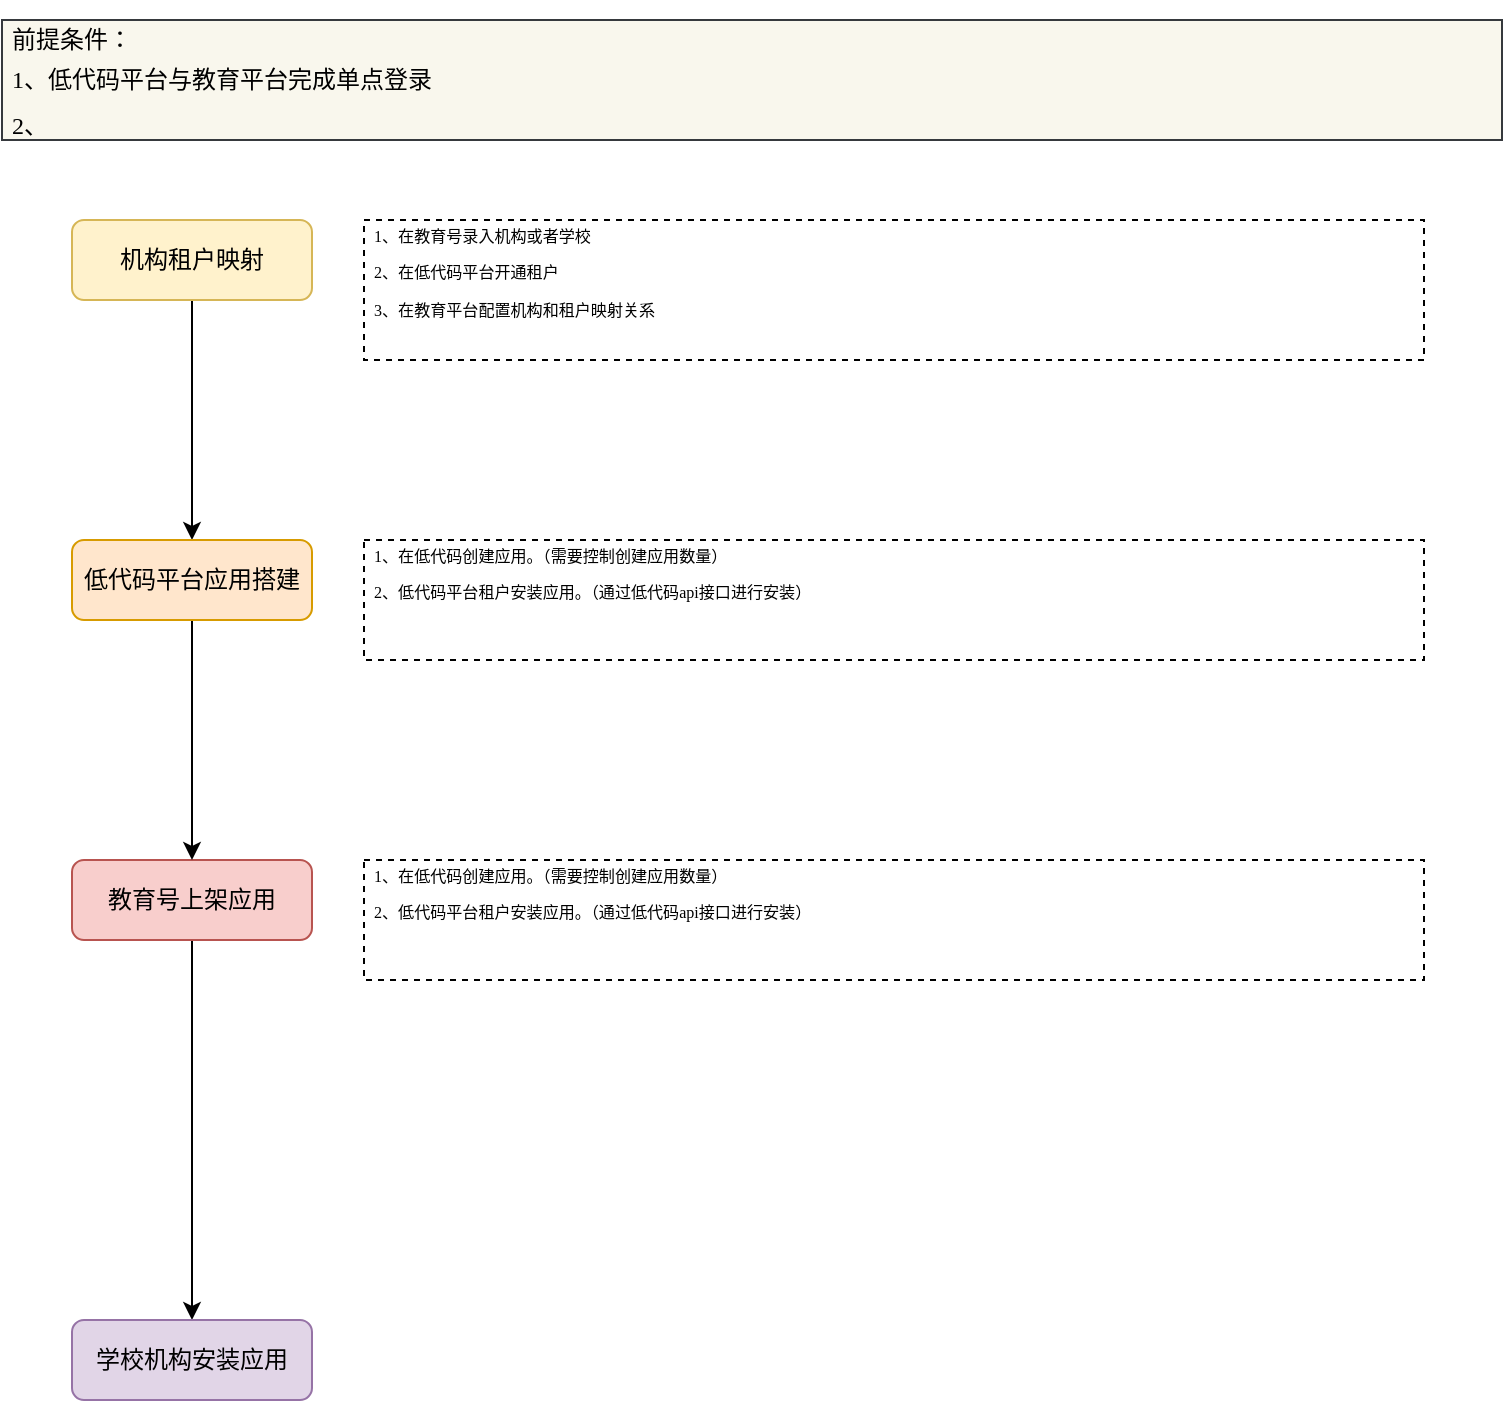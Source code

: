 <mxfile version="21.1.1" type="github">
  <diagram id="C5RBs43oDa-KdzZeNtuy" name="Page-1">
    <mxGraphModel dx="954" dy="562" grid="1" gridSize="10" guides="1" tooltips="1" connect="1" arrows="1" fold="1" page="1" pageScale="1" pageWidth="827" pageHeight="1169" math="0" shadow="0">
      <root>
        <mxCell id="WIyWlLk6GJQsqaUBKTNV-0" />
        <mxCell id="WIyWlLk6GJQsqaUBKTNV-1" parent="WIyWlLk6GJQsqaUBKTNV-0" />
        <mxCell id="R81JF_smsubKMHbJwb_p-6" style="edgeStyle=orthogonalEdgeStyle;rounded=0;orthogonalLoop=1;jettySize=auto;html=1;entryX=0.5;entryY=0;entryDx=0;entryDy=0;" edge="1" parent="WIyWlLk6GJQsqaUBKTNV-1" source="WIyWlLk6GJQsqaUBKTNV-3" target="R81JF_smsubKMHbJwb_p-2">
          <mxGeometry relative="1" as="geometry" />
        </mxCell>
        <mxCell id="WIyWlLk6GJQsqaUBKTNV-3" value="机构租户映射" style="rounded=1;whiteSpace=wrap;html=1;fontSize=12;glass=0;strokeWidth=1;shadow=0;fillColor=#fff2cc;strokeColor=#d6b656;" parent="WIyWlLk6GJQsqaUBKTNV-1" vertex="1">
          <mxGeometry x="95" y="120" width="120" height="40" as="geometry" />
        </mxCell>
        <mxCell id="R81JF_smsubKMHbJwb_p-8" style="edgeStyle=orthogonalEdgeStyle;rounded=0;orthogonalLoop=1;jettySize=auto;html=1;entryX=0.5;entryY=0;entryDx=0;entryDy=0;" edge="1" parent="WIyWlLk6GJQsqaUBKTNV-1" source="WIyWlLk6GJQsqaUBKTNV-12" target="R81JF_smsubKMHbJwb_p-0">
          <mxGeometry relative="1" as="geometry" />
        </mxCell>
        <mxCell id="WIyWlLk6GJQsqaUBKTNV-12" value="教育号上架应用" style="rounded=1;whiteSpace=wrap;html=1;fontSize=12;glass=0;strokeWidth=1;shadow=0;fillColor=#f8cecc;strokeColor=#b85450;" parent="WIyWlLk6GJQsqaUBKTNV-1" vertex="1">
          <mxGeometry x="95" y="440" width="120" height="40" as="geometry" />
        </mxCell>
        <mxCell id="R81JF_smsubKMHbJwb_p-0" value="学校机构安装应用" style="rounded=1;whiteSpace=wrap;html=1;fontSize=12;glass=0;strokeWidth=1;shadow=0;fillColor=#e1d5e7;strokeColor=#9673a6;" vertex="1" parent="WIyWlLk6GJQsqaUBKTNV-1">
          <mxGeometry x="95" y="670" width="120" height="40" as="geometry" />
        </mxCell>
        <mxCell id="R81JF_smsubKMHbJwb_p-7" style="edgeStyle=orthogonalEdgeStyle;rounded=0;orthogonalLoop=1;jettySize=auto;html=1;" edge="1" parent="WIyWlLk6GJQsqaUBKTNV-1" source="R81JF_smsubKMHbJwb_p-2" target="WIyWlLk6GJQsqaUBKTNV-12">
          <mxGeometry relative="1" as="geometry" />
        </mxCell>
        <mxCell id="R81JF_smsubKMHbJwb_p-2" value="低代码平台应用搭建" style="rounded=1;whiteSpace=wrap;html=1;fontSize=12;glass=0;strokeWidth=1;shadow=0;fillColor=#ffe6cc;strokeColor=#d79b00;" vertex="1" parent="WIyWlLk6GJQsqaUBKTNV-1">
          <mxGeometry x="95" y="280" width="120" height="40" as="geometry" />
        </mxCell>
        <mxCell id="R81JF_smsubKMHbJwb_p-3" value="&lt;h1 style=&quot;line-height: 0%;&quot;&gt;&lt;span style=&quot;font-weight: normal; font-size: 12px;&quot;&gt;&lt;font face=&quot;Times New Roman&quot; style=&quot;font-size: 12px;&quot;&gt;前提条件：&lt;/font&gt;&lt;/span&gt;&lt;/h1&gt;&lt;h1 style=&quot;line-height: 0%;&quot;&gt;&lt;span style=&quot;font-weight: normal; font-size: 12px;&quot;&gt;&lt;font face=&quot;Times New Roman&quot; style=&quot;font-size: 12px;&quot;&gt;1、低代码平台与教育平台完成单点登录&lt;/font&gt;&lt;/span&gt;&lt;/h1&gt;&lt;div&gt;&lt;span style=&quot;font-weight: normal;&quot;&gt;&lt;font face=&quot;Times New Roman&quot; style=&quot;font-size: 12px;&quot;&gt;2、&lt;/font&gt;&lt;/span&gt;&lt;/div&gt;" style="text;html=1;spacing=5;spacingTop=-20;whiteSpace=wrap;overflow=hidden;rounded=0;fontFamily=Georgia;verticalAlign=top;fillColor=#f9f7ed;strokeColor=#36393d;" vertex="1" parent="WIyWlLk6GJQsqaUBKTNV-1">
          <mxGeometry x="60" y="20" width="750" height="60" as="geometry" />
        </mxCell>
        <mxCell id="R81JF_smsubKMHbJwb_p-4" value="&lt;h6 style=&quot;line-height: 0%;&quot;&gt;&lt;span style=&quot;font-weight: normal;&quot;&gt;1、在教育号录入机构或者学校&lt;/span&gt;&lt;/h6&gt;&lt;h6 style=&quot;line-height: 0%;&quot;&gt;&lt;span style=&quot;font-weight: normal;&quot;&gt;2、在低代码平台开通租户&lt;/span&gt;&lt;/h6&gt;&lt;h6 style=&quot;line-height: 0%;&quot;&gt;&lt;span style=&quot;font-weight: normal;&quot;&gt;3、在教育平台配置机构和租户映射关系&lt;/span&gt;&lt;/h6&gt;" style="text;html=1;spacing=5;spacingTop=-20;whiteSpace=wrap;overflow=hidden;rounded=0;fontFamily=Georgia;verticalAlign=top;strokeColor=default;dashed=1;" vertex="1" parent="WIyWlLk6GJQsqaUBKTNV-1">
          <mxGeometry x="241" y="120" width="530" height="70" as="geometry" />
        </mxCell>
        <mxCell id="R81JF_smsubKMHbJwb_p-5" value="&lt;h6 style=&quot;line-height: 0%;&quot;&gt;&lt;span style=&quot;font-weight: normal;&quot;&gt;1、在低代码创建应用。（需要控制创建应用数量）&lt;/span&gt;&lt;/h6&gt;&lt;h6 style=&quot;line-height: 0%;&quot;&gt;&lt;span style=&quot;font-weight: normal;&quot;&gt;2、低代码平台租户安装应用。（通过低代码api接口进行安装）&lt;/span&gt;&lt;/h6&gt;&lt;h6 style=&quot;line-height: 0%;&quot;&gt;&lt;br&gt;&lt;/h6&gt;" style="text;html=1;spacing=5;spacingTop=-20;whiteSpace=wrap;overflow=hidden;rounded=0;fontFamily=Georgia;verticalAlign=top;strokeColor=default;dashed=1;" vertex="1" parent="WIyWlLk6GJQsqaUBKTNV-1">
          <mxGeometry x="241" y="280" width="530" height="60" as="geometry" />
        </mxCell>
        <mxCell id="R81JF_smsubKMHbJwb_p-9" value="&lt;h6 style=&quot;line-height: 0%;&quot;&gt;&lt;span style=&quot;font-weight: normal;&quot;&gt;1、在低代码创建应用。（需要控制创建应用数量）&lt;/span&gt;&lt;/h6&gt;&lt;h6 style=&quot;line-height: 0%;&quot;&gt;&lt;span style=&quot;font-weight: normal;&quot;&gt;2、低代码平台租户安装应用。（通过低代码api接口进行安装）&lt;/span&gt;&lt;/h6&gt;&lt;h6 style=&quot;line-height: 0%;&quot;&gt;&lt;br&gt;&lt;/h6&gt;" style="text;html=1;spacing=5;spacingTop=-20;whiteSpace=wrap;overflow=hidden;rounded=0;fontFamily=Georgia;verticalAlign=top;strokeColor=default;dashed=1;" vertex="1" parent="WIyWlLk6GJQsqaUBKTNV-1">
          <mxGeometry x="241" y="440" width="530" height="60" as="geometry" />
        </mxCell>
      </root>
    </mxGraphModel>
  </diagram>
</mxfile>
